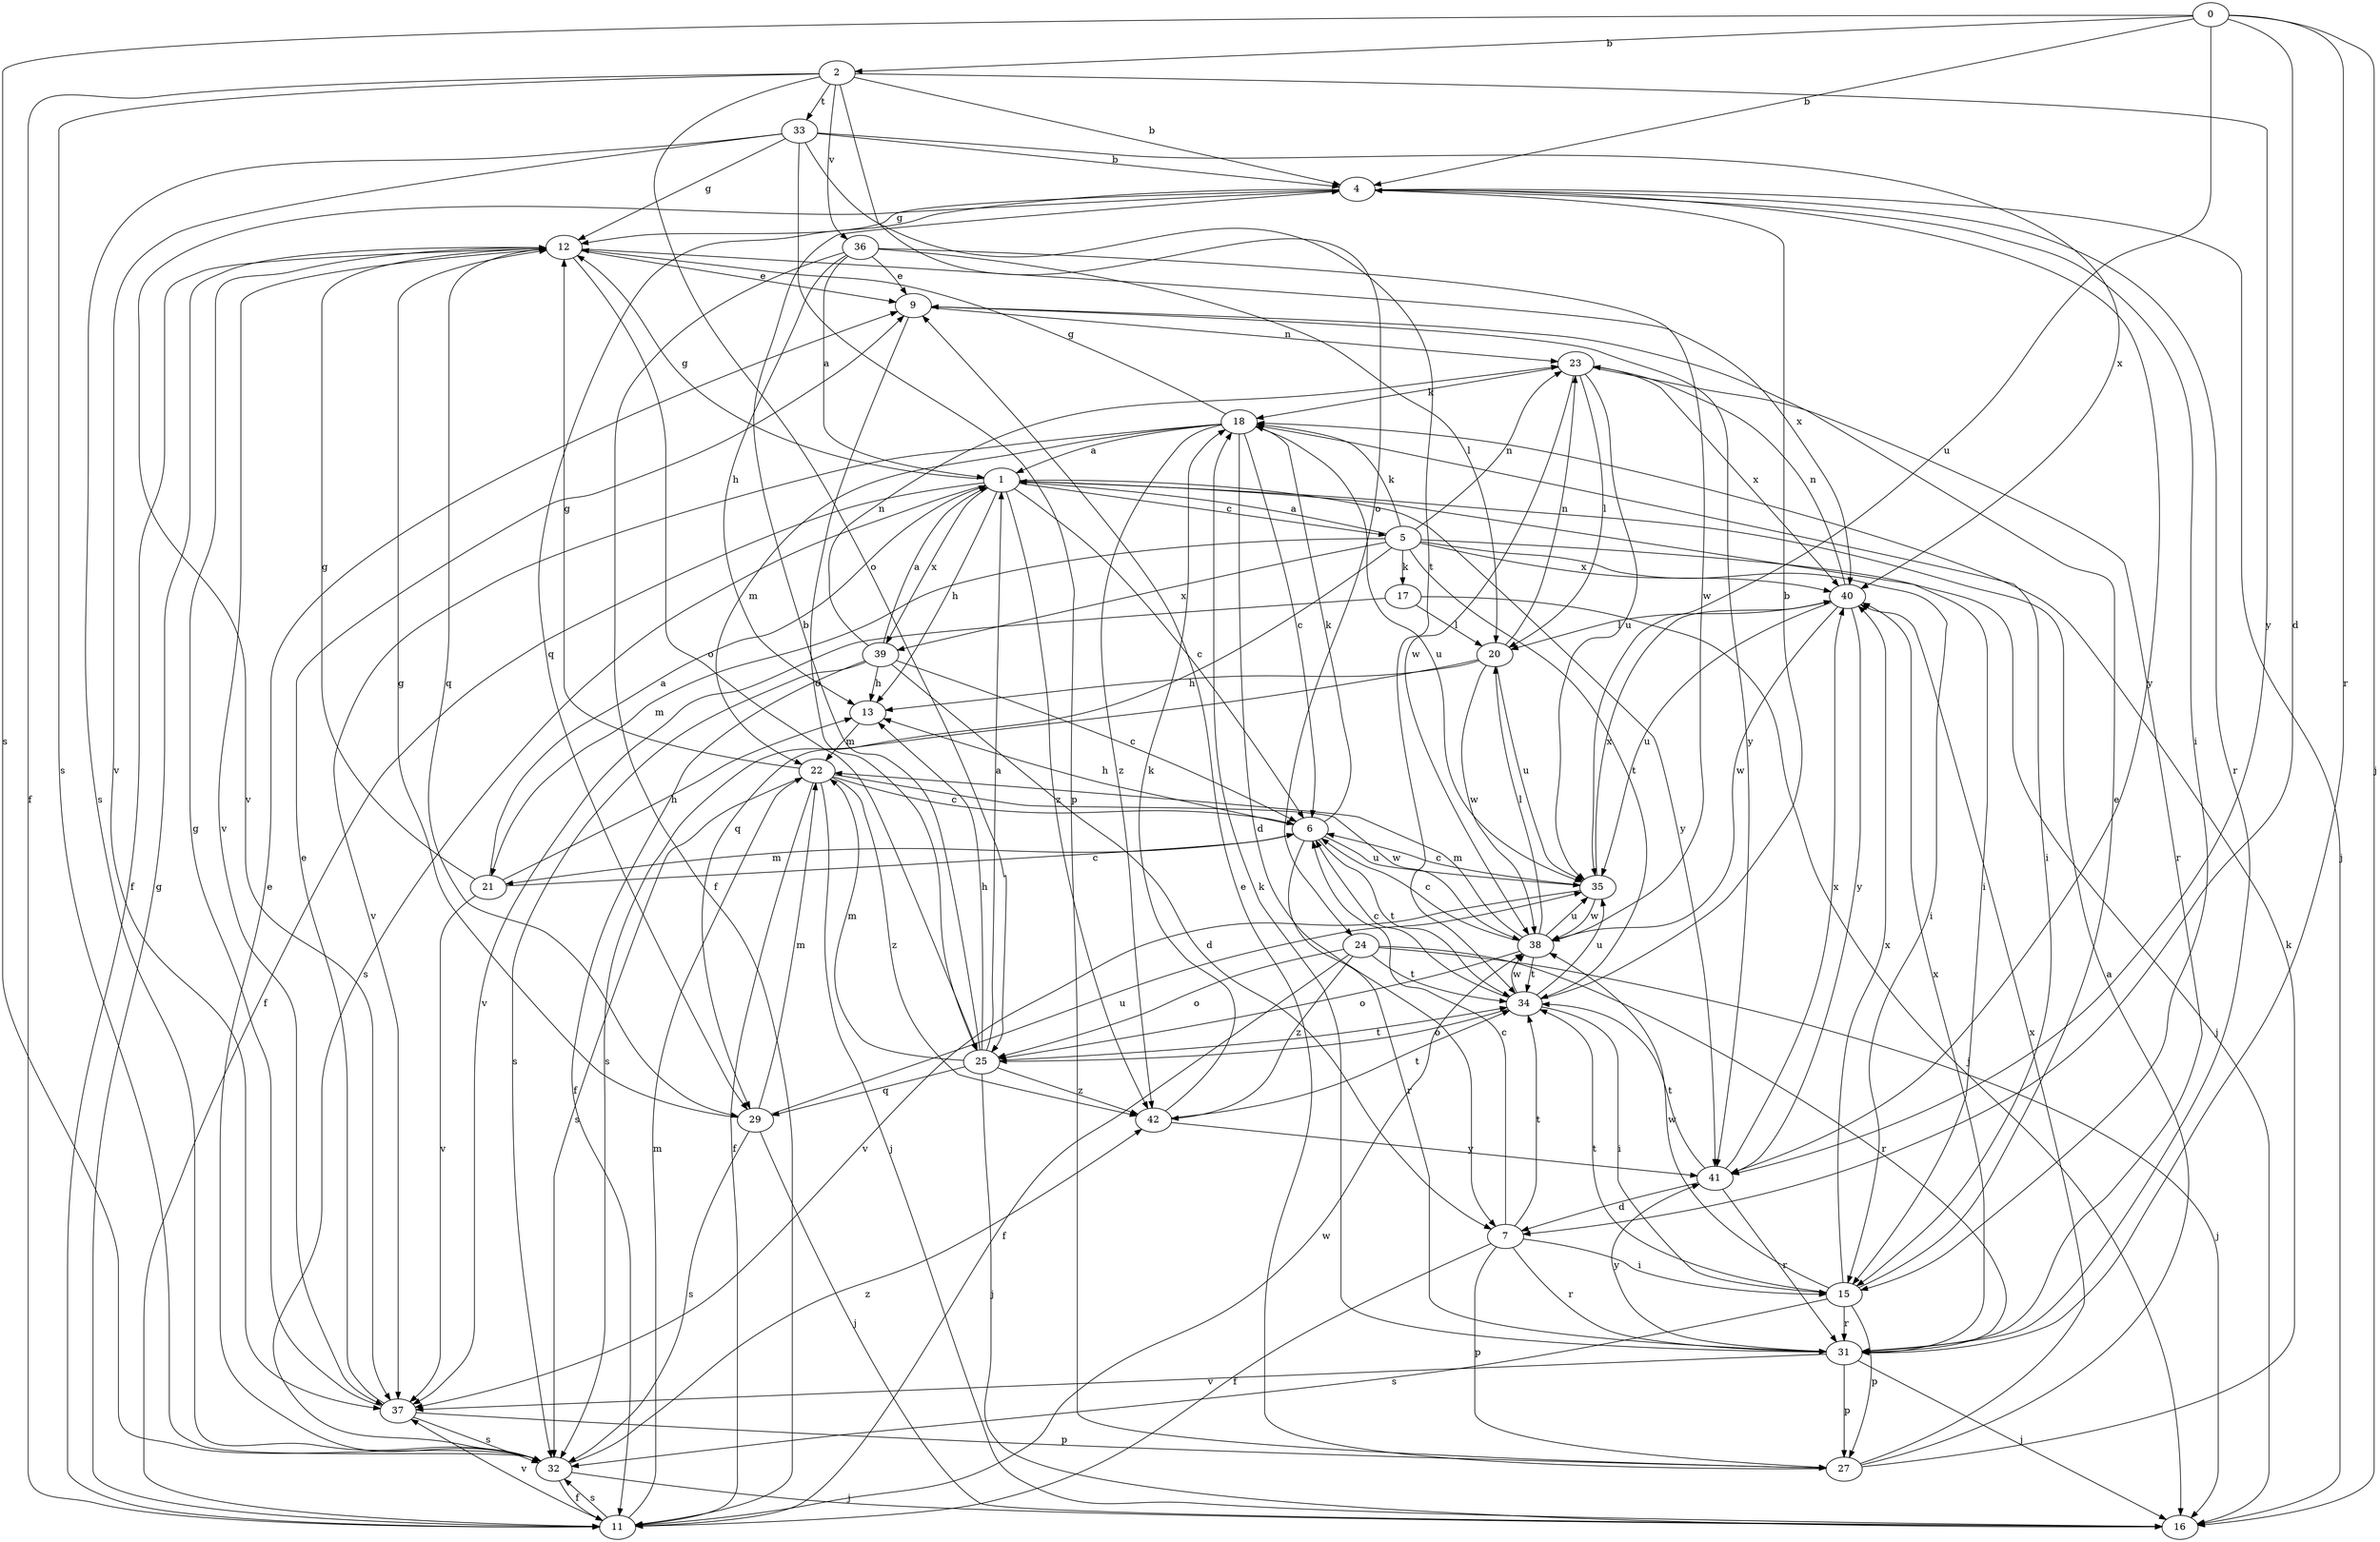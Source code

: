 strict digraph  {
0;
1;
2;
4;
5;
6;
7;
9;
11;
12;
13;
15;
16;
17;
18;
20;
21;
22;
23;
24;
25;
27;
29;
31;
32;
33;
34;
35;
36;
37;
38;
39;
40;
41;
42;
0 -> 2  [label=b];
0 -> 4  [label=b];
0 -> 7  [label=d];
0 -> 16  [label=j];
0 -> 31  [label=r];
0 -> 32  [label=s];
0 -> 35  [label=u];
1 -> 5  [label=c];
1 -> 6  [label=c];
1 -> 11  [label=f];
1 -> 12  [label=g];
1 -> 13  [label=h];
1 -> 15  [label=i];
1 -> 32  [label=s];
1 -> 39  [label=x];
1 -> 41  [label=y];
1 -> 42  [label=z];
2 -> 4  [label=b];
2 -> 11  [label=f];
2 -> 24  [label=o];
2 -> 25  [label=o];
2 -> 32  [label=s];
2 -> 33  [label=t];
2 -> 36  [label=v];
2 -> 41  [label=y];
4 -> 12  [label=g];
4 -> 15  [label=i];
4 -> 16  [label=j];
4 -> 29  [label=q];
4 -> 31  [label=r];
4 -> 37  [label=v];
4 -> 41  [label=y];
5 -> 1  [label=a];
5 -> 15  [label=i];
5 -> 16  [label=j];
5 -> 17  [label=k];
5 -> 18  [label=k];
5 -> 21  [label=m];
5 -> 23  [label=n];
5 -> 29  [label=q];
5 -> 34  [label=t];
5 -> 39  [label=x];
5 -> 40  [label=x];
6 -> 13  [label=h];
6 -> 18  [label=k];
6 -> 21  [label=m];
6 -> 31  [label=r];
6 -> 34  [label=t];
6 -> 35  [label=u];
7 -> 6  [label=c];
7 -> 11  [label=f];
7 -> 15  [label=i];
7 -> 27  [label=p];
7 -> 31  [label=r];
7 -> 34  [label=t];
9 -> 23  [label=n];
9 -> 25  [label=o];
9 -> 41  [label=y];
11 -> 12  [label=g];
11 -> 22  [label=m];
11 -> 32  [label=s];
11 -> 37  [label=v];
11 -> 38  [label=w];
12 -> 9  [label=e];
12 -> 11  [label=f];
12 -> 25  [label=o];
12 -> 29  [label=q];
12 -> 37  [label=v];
12 -> 40  [label=x];
13 -> 22  [label=m];
15 -> 9  [label=e];
15 -> 27  [label=p];
15 -> 31  [label=r];
15 -> 32  [label=s];
15 -> 34  [label=t];
15 -> 38  [label=w];
15 -> 40  [label=x];
17 -> 16  [label=j];
17 -> 20  [label=l];
17 -> 37  [label=v];
18 -> 1  [label=a];
18 -> 6  [label=c];
18 -> 7  [label=d];
18 -> 12  [label=g];
18 -> 15  [label=i];
18 -> 22  [label=m];
18 -> 35  [label=u];
18 -> 37  [label=v];
18 -> 42  [label=z];
20 -> 13  [label=h];
20 -> 23  [label=n];
20 -> 32  [label=s];
20 -> 35  [label=u];
20 -> 38  [label=w];
21 -> 1  [label=a];
21 -> 6  [label=c];
21 -> 12  [label=g];
21 -> 13  [label=h];
21 -> 37  [label=v];
22 -> 6  [label=c];
22 -> 11  [label=f];
22 -> 12  [label=g];
22 -> 16  [label=j];
22 -> 32  [label=s];
22 -> 38  [label=w];
22 -> 42  [label=z];
23 -> 18  [label=k];
23 -> 20  [label=l];
23 -> 31  [label=r];
23 -> 35  [label=u];
23 -> 38  [label=w];
23 -> 40  [label=x];
24 -> 11  [label=f];
24 -> 16  [label=j];
24 -> 25  [label=o];
24 -> 31  [label=r];
24 -> 34  [label=t];
24 -> 42  [label=z];
25 -> 1  [label=a];
25 -> 4  [label=b];
25 -> 13  [label=h];
25 -> 16  [label=j];
25 -> 22  [label=m];
25 -> 29  [label=q];
25 -> 34  [label=t];
25 -> 42  [label=z];
27 -> 1  [label=a];
27 -> 9  [label=e];
27 -> 18  [label=k];
27 -> 40  [label=x];
29 -> 12  [label=g];
29 -> 16  [label=j];
29 -> 22  [label=m];
29 -> 32  [label=s];
29 -> 35  [label=u];
31 -> 16  [label=j];
31 -> 18  [label=k];
31 -> 27  [label=p];
31 -> 37  [label=v];
31 -> 40  [label=x];
31 -> 41  [label=y];
32 -> 9  [label=e];
32 -> 11  [label=f];
32 -> 16  [label=j];
32 -> 42  [label=z];
33 -> 4  [label=b];
33 -> 12  [label=g];
33 -> 27  [label=p];
33 -> 32  [label=s];
33 -> 34  [label=t];
33 -> 37  [label=v];
33 -> 40  [label=x];
34 -> 4  [label=b];
34 -> 6  [label=c];
34 -> 15  [label=i];
34 -> 25  [label=o];
34 -> 35  [label=u];
34 -> 38  [label=w];
35 -> 6  [label=c];
35 -> 37  [label=v];
35 -> 38  [label=w];
35 -> 40  [label=x];
36 -> 1  [label=a];
36 -> 9  [label=e];
36 -> 11  [label=f];
36 -> 13  [label=h];
36 -> 20  [label=l];
36 -> 38  [label=w];
37 -> 9  [label=e];
37 -> 12  [label=g];
37 -> 27  [label=p];
37 -> 32  [label=s];
38 -> 6  [label=c];
38 -> 20  [label=l];
38 -> 22  [label=m];
38 -> 25  [label=o];
38 -> 34  [label=t];
38 -> 35  [label=u];
39 -> 1  [label=a];
39 -> 6  [label=c];
39 -> 7  [label=d];
39 -> 11  [label=f];
39 -> 13  [label=h];
39 -> 23  [label=n];
39 -> 32  [label=s];
40 -> 20  [label=l];
40 -> 23  [label=n];
40 -> 35  [label=u];
40 -> 38  [label=w];
40 -> 41  [label=y];
41 -> 7  [label=d];
41 -> 31  [label=r];
41 -> 34  [label=t];
41 -> 40  [label=x];
42 -> 18  [label=k];
42 -> 34  [label=t];
42 -> 41  [label=y];
}
